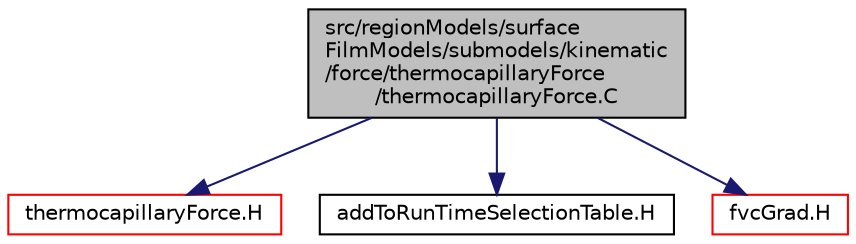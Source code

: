 digraph "src/regionModels/surfaceFilmModels/submodels/kinematic/force/thermocapillaryForce/thermocapillaryForce.C"
{
  bgcolor="transparent";
  edge [fontname="Helvetica",fontsize="10",labelfontname="Helvetica",labelfontsize="10"];
  node [fontname="Helvetica",fontsize="10",shape=record];
  Node1 [label="src/regionModels/surface\lFilmModels/submodels/kinematic\l/force/thermocapillaryForce\l/thermocapillaryForce.C",height=0.2,width=0.4,color="black", fillcolor="grey75", style="filled", fontcolor="black"];
  Node1 -> Node2 [color="midnightblue",fontsize="10",style="solid",fontname="Helvetica"];
  Node2 [label="thermocapillaryForce.H",height=0.2,width=0.4,color="red",URL="$a09676.html"];
  Node1 -> Node3 [color="midnightblue",fontsize="10",style="solid",fontname="Helvetica"];
  Node3 [label="addToRunTimeSelectionTable.H",height=0.2,width=0.4,color="black",URL="$a08004.html",tooltip="Macros for easy insertion into run-time selection tables. "];
  Node1 -> Node4 [color="midnightblue",fontsize="10",style="solid",fontname="Helvetica"];
  Node4 [label="fvcGrad.H",height=0.2,width=0.4,color="red",URL="$a05849.html",tooltip="Calculate the gradient of the given field. "];
}

